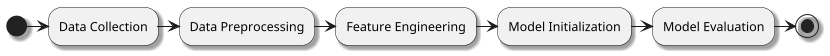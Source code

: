 @startuml
skinparam dpi 100
skinparam monochrome true
skinparam shadowing true
skinparam classFontSize 12


(*) -right-> "Data Collection"
-right-> "Data Preprocessing"
-right-> "Feature Engineering"
-right-> "Model Initialization"
-right-> "Model Evaluation"
-right-> (*)
@enduml